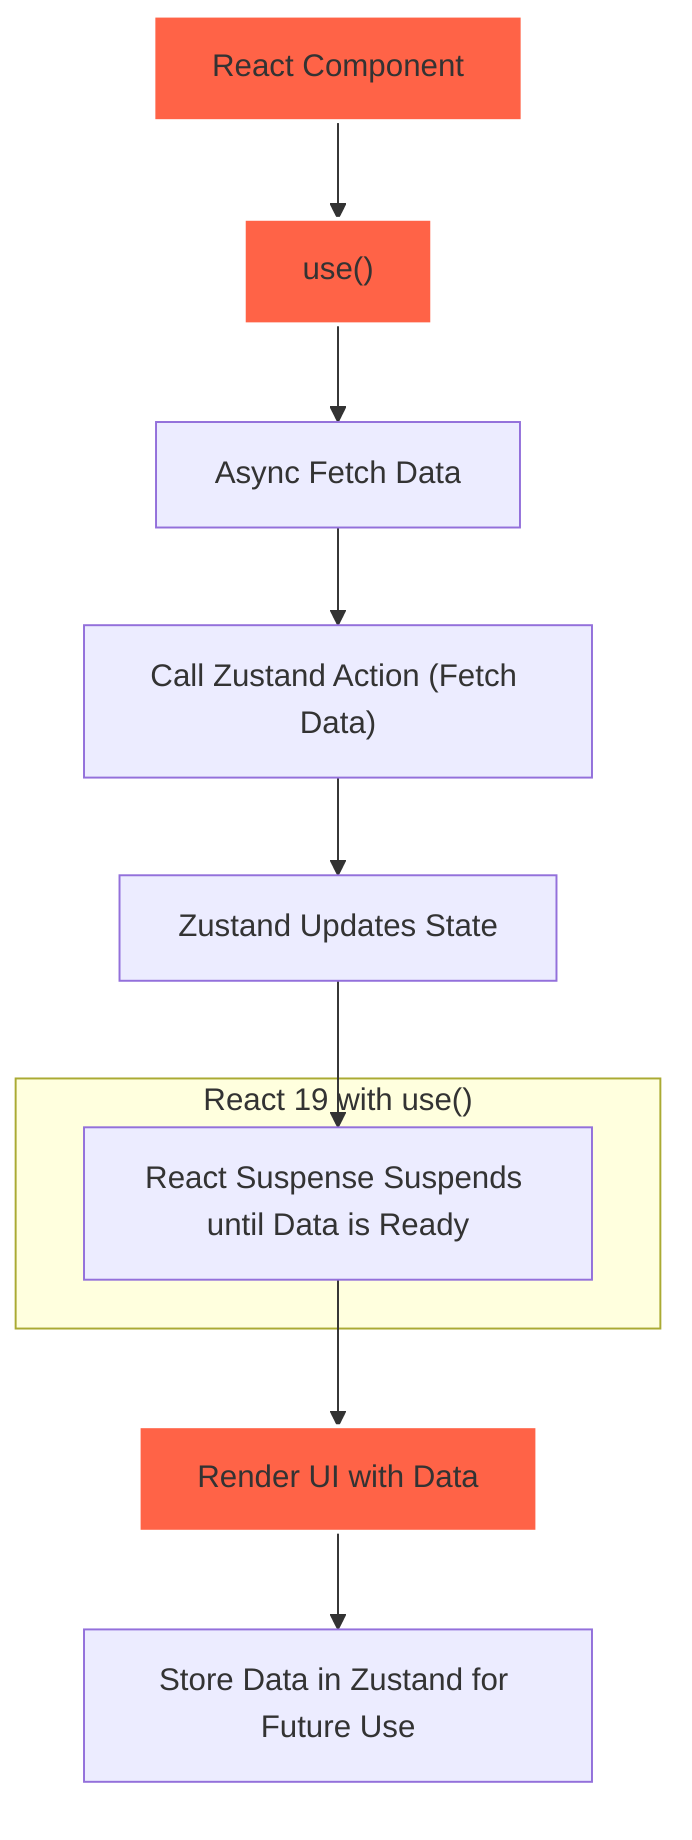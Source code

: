 graph TD
A[React Component] --> B["use()"]
B --> C[Async Fetch Data]
C --> D["Call Zustand Action (Fetch Data)"]
D --> E[Zustand Updates State]
E --> F[React Suspense Suspends until Data is Ready]
F --> G[Render UI with Data]
G --> H[Store Data in Zustand for Future Use]
classDef react fill:#ff6347,stroke:#fff,stroke-width:2px;
class A,B,G react;
subgraph "React 19 with use()"
F
end